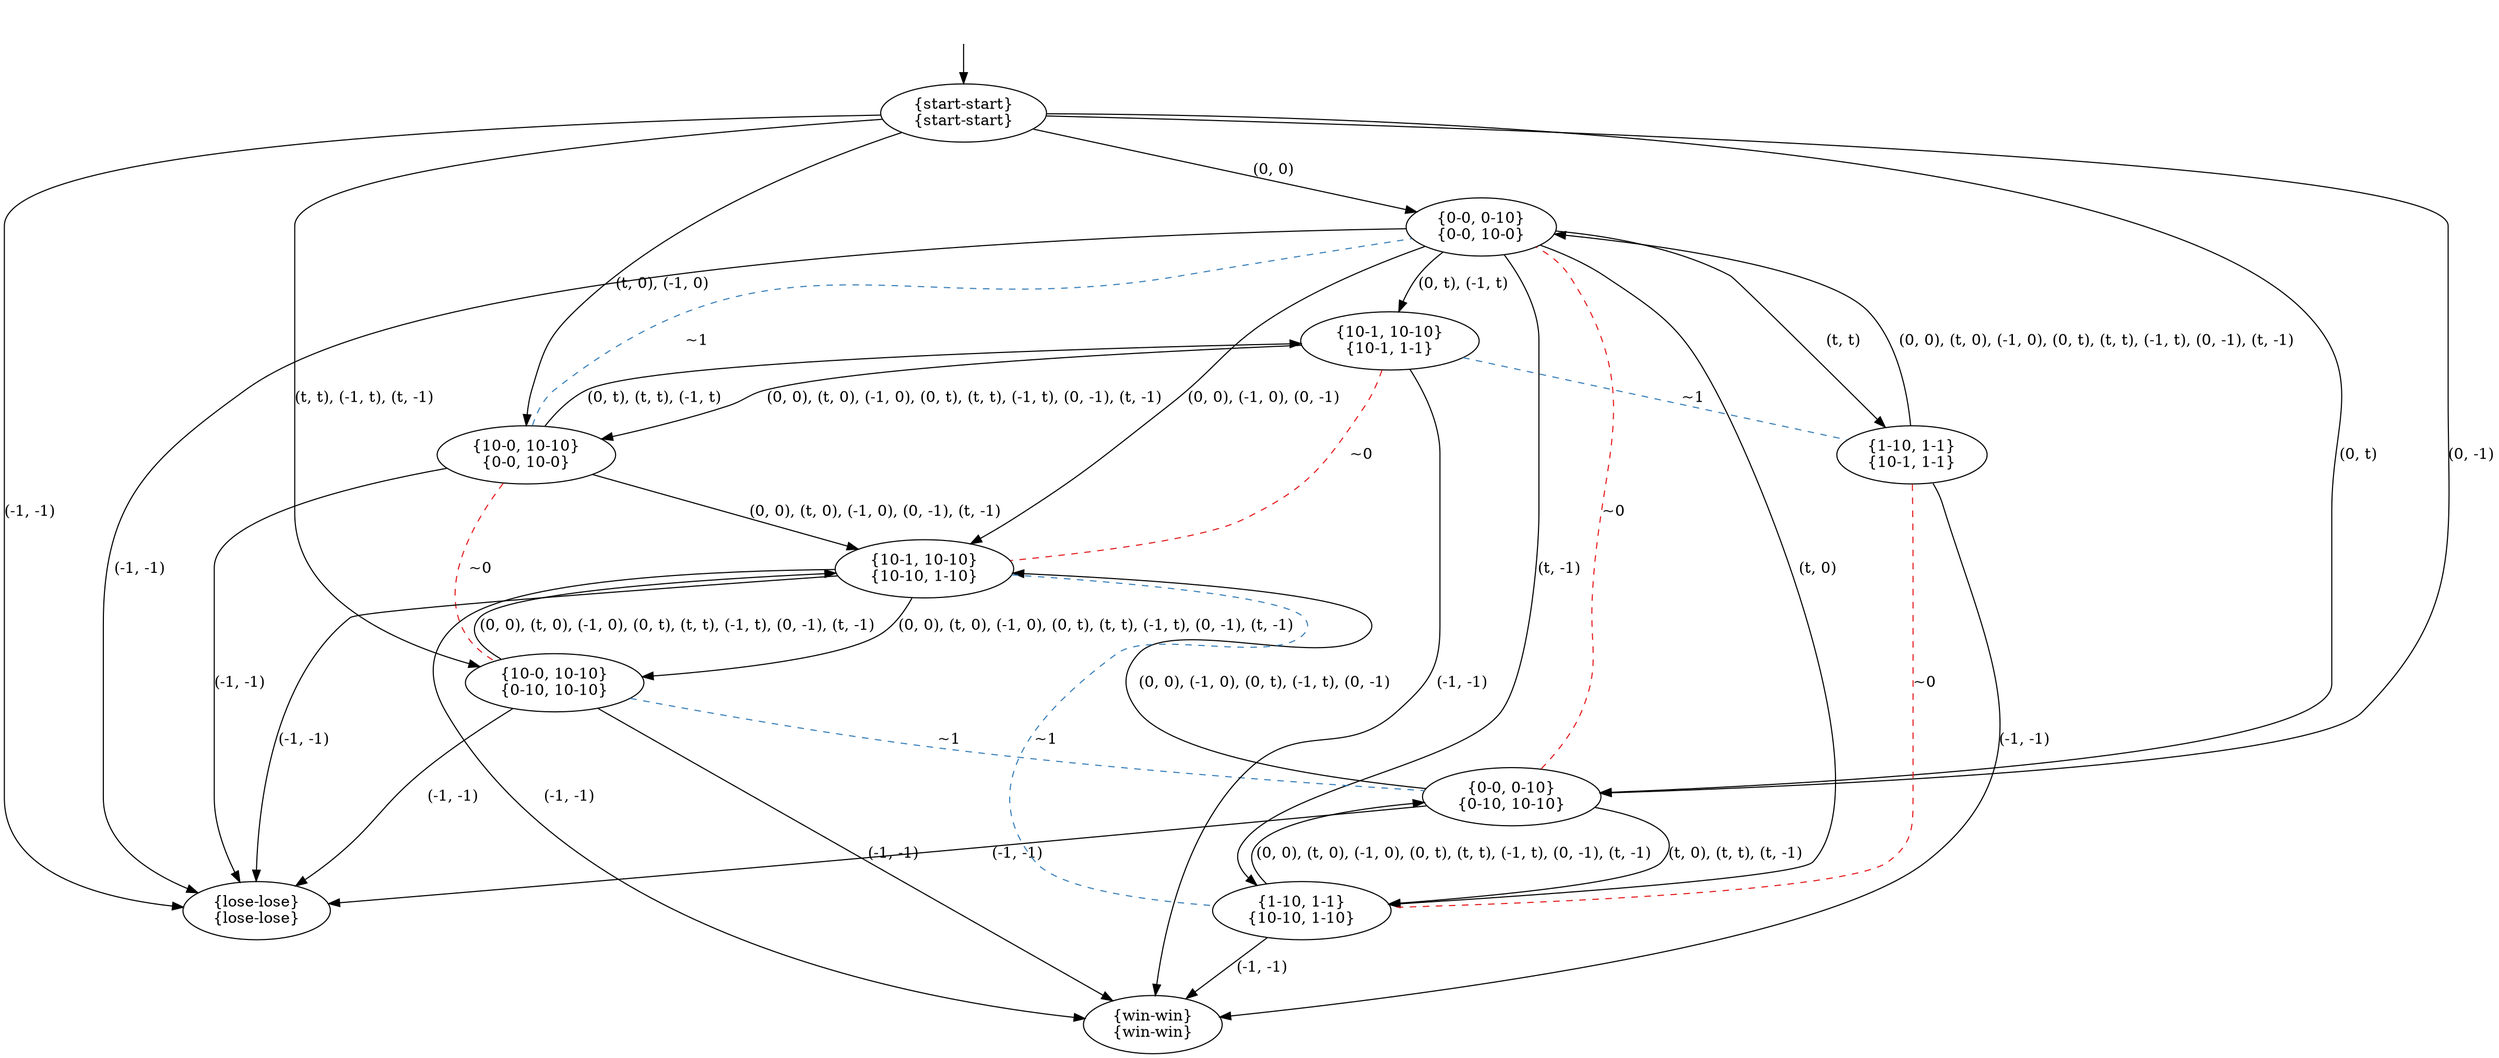 digraph  {
concentrate=False;
nodesep=0.5;
ranksep=0.5;
splines=True;
139993769306936 [label="{start-start}\n{start-start}"];
139993769307216 [label="{0-0, 0-10}\n{0-0, 10-0}"];
139993769305144 [label="{10-0, 10-10}\n{0-0, 10-0}"];
139993769305928 [label="{0-0, 0-10}\n{0-10, 10-10}"];
139993769306824 [label="{10-0, 10-10}\n{0-10, 10-10}"];
139993769305648 [label="{lose-lose}\n{lose-lose}"];
139993769306152 [label="{10-1, 10-10}\n{10-10, 1-10}"];
139993769306096 [label="{1-10, 1-1}\n{10-10, 1-10}"];
139993769305368 [label="{10-1, 10-10}\n{10-1, 1-1}"];
139993769304920 [label="{1-10, 1-1}\n{10-1, 1-1}"];
139993769033968 [label="{win-win}\n{win-win}"];
hidden [label="", shape=none];
139993769306936 -> 139993769307216  [action="('0', '0')", key="('0', '0')", label="(0, 0)"];
139993769306936 -> 139993769305928  [action="('0', 't')", key="('0', 't')", label="(0, t)"];
139993769306936 -> 139993769305928  [action="('0', '-1')", key="('0', '-1')", label="(0, -1)"];
139993769306936 -> 139993769305648  [action="('-1', '-1')", key="('-1', '-1')", label="(-1, -1)"];
139993769306936 -> 139993769305144  [action="(('t', '0'), ('-1', '0'))", key="(('t', '0'), ('-1', '0'))", label="(t, 0), (-1, 0)"];
139993769306936 -> 139993769306824  [action="(('t', 't'), ('-1', 't'), ('t', '-1'))", key="(('t', 't'), ('-1', 't'), ('t', '-1'))", label="(t, t), (-1, t), (t, -1)"];
139993769307216 -> 139993769306096  [action="('t', '0')", key="('t', '0')", label="(t, 0)"];
139993769307216 -> 139993769306096  [action="('t', '-1')", key="('t', '-1')", label="(t, -1)"];
139993769307216 -> 139993769304920  [action="('t', 't')", key="('t', 't')", label="(t, t)"];
139993769307216 -> 139993769305648  [action="('-1', '-1')", key="('-1', '-1')", label="(-1, -1)"];
139993769307216 -> 139993769306152  [action="(('0', '0'), ('-1', '0'), ('0', '-1'))", key="(('0', '0'), ('-1', '0'), ('0', '-1'))", label="(0, 0), (-1, 0), (0, -1)"];
139993769307216 -> 139993769305368  [action="(('0', 't'), ('-1', 't'))", key="(('0', 't'), ('-1', 't'))", label="(0, t), (-1, t)"];
139993769305144 -> 139993769305648  [action="('-1', '-1')", key="('-1', '-1')", label="(-1, -1)"];
139993769305144 -> 139993769306152  [action="(('0', '0'), ('t', '0'), ('-1', '0'), ('0', '-1'), ('t', '-1'))", key="(('0', '0'), ('t', '0'), ('-1', '0'), ('0', '-1'), ('t', '-1'))", label="(0, 0), (t, 0), (-1, 0), (0, -1), (t, -1)"];
139993769305144 -> 139993769305368  [action="(('0', 't'), ('t', 't'), ('-1', 't'))", key="(('0', 't'), ('t', 't'), ('-1', 't'))", label="(0, t), (t, t), (-1, t)"];
139993769305144 -> 139993769306824  [arrowhead=none, color=1, colorscheme=set19, constraint=True, key=0, label="~0", style=dashed];
139993769305144 -> 139993769307216  [arrowhead=none, color=2, colorscheme=set19, constraint=True, key=0, label="~1", style=dashed];
139993769305928 -> 139993769305648  [action="('-1', '-1')", key="('-1', '-1')", label="(-1, -1)"];
139993769305928 -> 139993769306152  [action="(('0', '0'), ('-1', '0'), ('0', 't'), ('-1', 't'), ('0', '-1'))", key="(('0', '0'), ('-1', '0'), ('0', 't'), ('-1', 't'), ('0', '-1'))", label="(0, 0), (-1, 0), (0, t), (-1, t), (0, -1)"];
139993769305928 -> 139993769306096  [action="(('t', '0'), ('t', 't'), ('t', '-1'))", key="(('t', '0'), ('t', 't'), ('t', '-1'))", label="(t, 0), (t, t), (t, -1)"];
139993769305928 -> 139993769307216  [arrowhead=none, color=1, colorscheme=set19, constraint=True, key=0, label="~0", style=dashed];
139993769306824 -> 139993769305648  [action="('-1', '-1')", key="('-1', '-1')", label="(-1, -1)"];
139993769306824 -> 139993769033968  [action="('-1', '-1')", key="('-1', '-1')", label="(-1, -1)"];
139993769306824 -> 139993769306152  [action="(('0', '0'), ('t', '0'), ('-1', '0'), ('0', 't'), ('t', 't'), ('-1', 't'), ('0', '-1'), ('t', '-1'))", key="(('0', '0'), ('t', '0'), ('-1', '0'), ('0', 't'), ('t', 't'), ('-1', 't'), ('0', '-1'), ('t', '-1'))", label="(0, 0), (t, 0), (-1, 0), (0, t), (t, t), (-1, t), (0, -1), (t, -1)"];
139993769306824 -> 139993769305928  [arrowhead=none, color=2, colorscheme=set19, constraint=True, key=0, label="~1", style=dashed];
139993769306152 -> 139993769305648  [action="('-1', '-1')", key="('-1', '-1')", label="(-1, -1)"];
139993769306152 -> 139993769033968  [action="('-1', '-1')", key="('-1', '-1')", label="(-1, -1)"];
139993769306152 -> 139993769306824  [action="(('0', '0'), ('t', '0'), ('-1', '0'), ('0', 't'), ('t', 't'), ('-1', 't'), ('0', '-1'), ('t', '-1'))", key="(('0', '0'), ('t', '0'), ('-1', '0'), ('0', 't'), ('t', 't'), ('-1', 't'), ('0', '-1'), ('t', '-1'))", label="(0, 0), (t, 0), (-1, 0), (0, t), (t, t), (-1, t), (0, -1), (t, -1)"];
139993769306152 -> 139993769306096  [arrowhead=none, color=2, colorscheme=set19, constraint=True, key=0, label="~1", style=dashed];
139993769306096 -> 139993769033968  [action="('-1', '-1')", key="('-1', '-1')", label="(-1, -1)"];
139993769306096 -> 139993769305928  [action="(('0', '0'), ('t', '0'), ('-1', '0'), ('0', 't'), ('t', 't'), ('-1', 't'), ('0', '-1'), ('t', '-1'))", key="(('0', '0'), ('t', '0'), ('-1', '0'), ('0', 't'), ('t', 't'), ('-1', 't'), ('0', '-1'), ('t', '-1'))", label="(0, 0), (t, 0), (-1, 0), (0, t), (t, t), (-1, t), (0, -1), (t, -1)"];
139993769305368 -> 139993769033968  [action="('-1', '-1')", key="('-1', '-1')", label="(-1, -1)"];
139993769305368 -> 139993769305144  [action="(('0', '0'), ('t', '0'), ('-1', '0'), ('0', 't'), ('t', 't'), ('-1', 't'), ('0', '-1'), ('t', '-1'))", key="(('0', '0'), ('t', '0'), ('-1', '0'), ('0', 't'), ('t', 't'), ('-1', 't'), ('0', '-1'), ('t', '-1'))", label="(0, 0), (t, 0), (-1, 0), (0, t), (t, t), (-1, t), (0, -1), (t, -1)"];
139993769305368 -> 139993769306152  [arrowhead=none, color=1, colorscheme=set19, constraint=True, key=0, label="~0", style=dashed];
139993769305368 -> 139993769304920  [arrowhead=none, color=2, colorscheme=set19, constraint=True, key=0, label="~1", style=dashed];
139993769304920 -> 139993769033968  [action="('-1', '-1')", key="('-1', '-1')", label="(-1, -1)"];
139993769304920 -> 139993769307216  [action="(('0', '0'), ('t', '0'), ('-1', '0'), ('0', 't'), ('t', 't'), ('-1', 't'), ('0', '-1'), ('t', '-1'))", key="(('0', '0'), ('t', '0'), ('-1', '0'), ('0', 't'), ('t', 't'), ('-1', 't'), ('0', '-1'), ('t', '-1'))", label="(0, 0), (t, 0), (-1, 0), (0, t), (t, t), (-1, t), (0, -1), (t, -1)"];
139993769304920 -> 139993769306096  [arrowhead=none, color=1, colorscheme=set19, constraint=True, key=0, label="~0", style=dashed];
hidden -> 139993769306936  [key=0];
}
